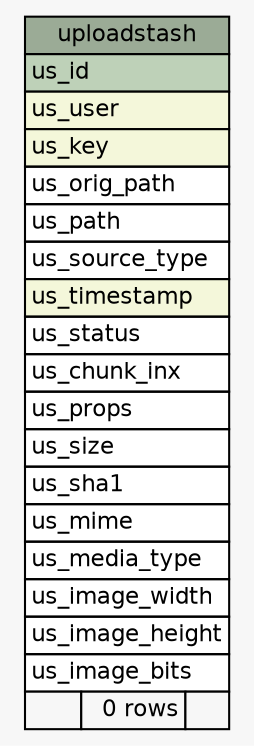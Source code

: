 // dot 2.38.0 on Linux 3.14.35-28.38.amzn1.x86_64
// SchemaSpy rev Unknown
digraph "uploadstash" {
  graph [
    rankdir="RL"
    bgcolor="#f7f7f7"
    nodesep="0.18"
    ranksep="0.46"
    fontname="Helvetica"
    fontsize="11"
  ];
  node [
    fontname="Helvetica"
    fontsize="11"
    shape="plaintext"
  ];
  edge [
    arrowsize="0.8"
  ];
  "uploadstash" [
    label=<
    <TABLE BORDER="0" CELLBORDER="1" CELLSPACING="0" BGCOLOR="#ffffff">
      <TR><TD COLSPAN="3" BGCOLOR="#9bab96" ALIGN="CENTER">uploadstash</TD></TR>
      <TR><TD PORT="us_id" COLSPAN="3" BGCOLOR="#bed1b8" ALIGN="LEFT">us_id</TD></TR>
      <TR><TD PORT="us_user" COLSPAN="3" BGCOLOR="#f4f7da" ALIGN="LEFT">us_user</TD></TR>
      <TR><TD PORT="us_key" COLSPAN="3" BGCOLOR="#f4f7da" ALIGN="LEFT">us_key</TD></TR>
      <TR><TD PORT="us_orig_path" COLSPAN="3" ALIGN="LEFT">us_orig_path</TD></TR>
      <TR><TD PORT="us_path" COLSPAN="3" ALIGN="LEFT">us_path</TD></TR>
      <TR><TD PORT="us_source_type" COLSPAN="3" ALIGN="LEFT">us_source_type</TD></TR>
      <TR><TD PORT="us_timestamp" COLSPAN="3" BGCOLOR="#f4f7da" ALIGN="LEFT">us_timestamp</TD></TR>
      <TR><TD PORT="us_status" COLSPAN="3" ALIGN="LEFT">us_status</TD></TR>
      <TR><TD PORT="us_chunk_inx" COLSPAN="3" ALIGN="LEFT">us_chunk_inx</TD></TR>
      <TR><TD PORT="us_props" COLSPAN="3" ALIGN="LEFT">us_props</TD></TR>
      <TR><TD PORT="us_size" COLSPAN="3" ALIGN="LEFT">us_size</TD></TR>
      <TR><TD PORT="us_sha1" COLSPAN="3" ALIGN="LEFT">us_sha1</TD></TR>
      <TR><TD PORT="us_mime" COLSPAN="3" ALIGN="LEFT">us_mime</TD></TR>
      <TR><TD PORT="us_media_type" COLSPAN="3" ALIGN="LEFT">us_media_type</TD></TR>
      <TR><TD PORT="us_image_width" COLSPAN="3" ALIGN="LEFT">us_image_width</TD></TR>
      <TR><TD PORT="us_image_height" COLSPAN="3" ALIGN="LEFT">us_image_height</TD></TR>
      <TR><TD PORT="us_image_bits" COLSPAN="3" ALIGN="LEFT">us_image_bits</TD></TR>
      <TR><TD ALIGN="LEFT" BGCOLOR="#f7f7f7">  </TD><TD ALIGN="RIGHT" BGCOLOR="#f7f7f7">0 rows</TD><TD ALIGN="RIGHT" BGCOLOR="#f7f7f7">  </TD></TR>
    </TABLE>>
    URL="tables/uploadstash.html"
    tooltip="uploadstash"
  ];
}

